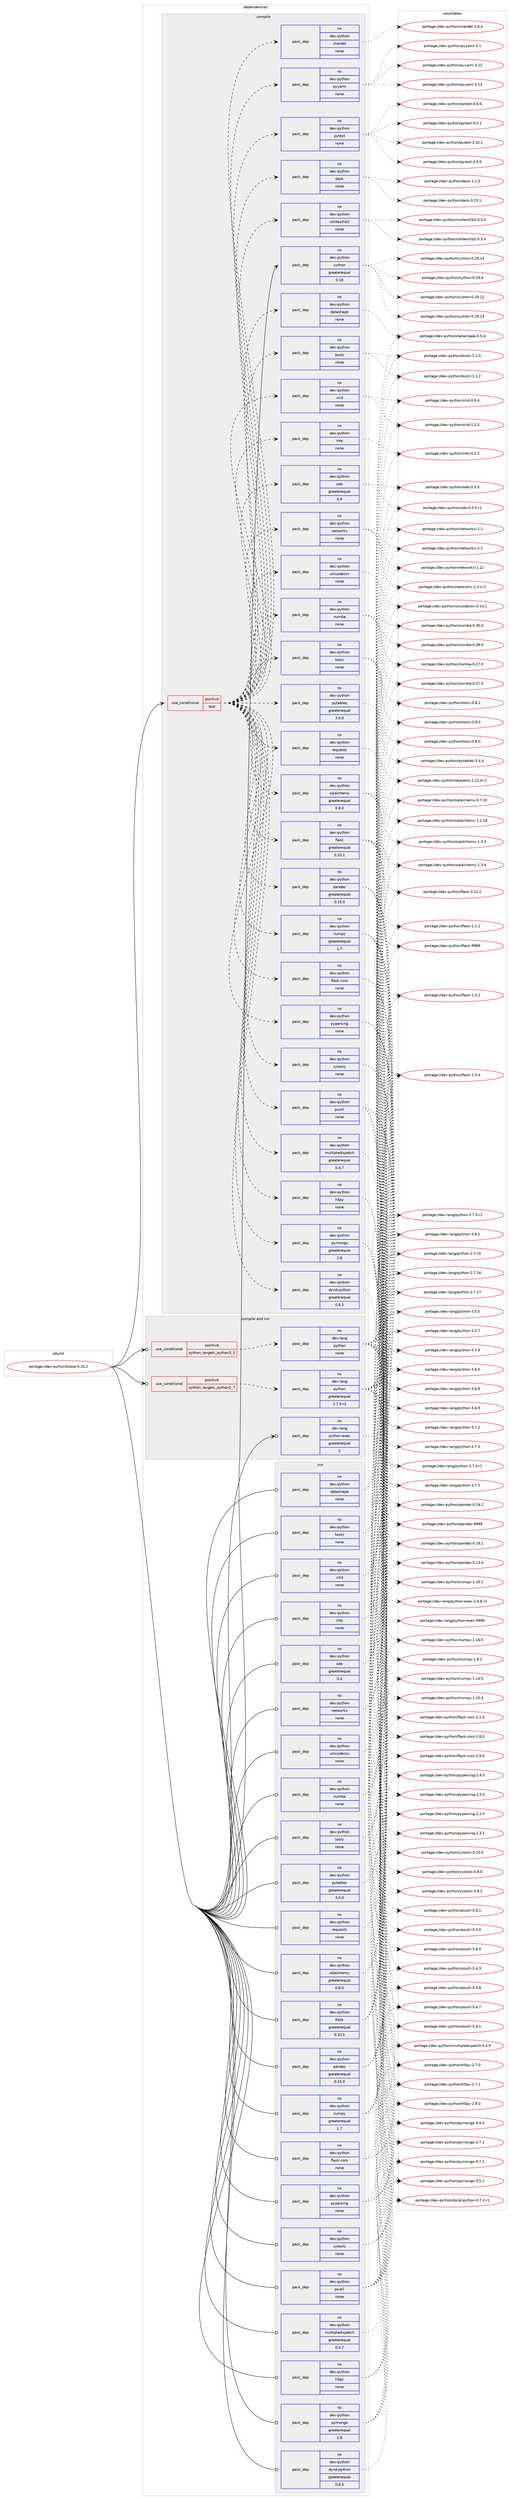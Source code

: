 digraph prolog {

# *************
# Graph options
# *************

newrank=true;
concentrate=true;
compound=true;
graph [rankdir=LR,fontname=Helvetica,fontsize=10,ranksep=1.5];#, ranksep=2.5, nodesep=0.2];
edge  [arrowhead=vee];
node  [fontname=Helvetica,fontsize=10];

# **********
# The ebuild
# **********

subgraph cluster_leftcol {
color=gray;
rank=same;
label=<<i>ebuild</i>>;
id [label="portage://dev-python/blaze-0.10.2", color=red, width=4, href="../dev-python/blaze-0.10.2.svg"];
}

# ****************
# The dependencies
# ****************

subgraph cluster_midcol {
color=gray;
label=<<i>dependencies</i>>;
subgraph cluster_compile {
fillcolor="#eeeeee";
style=filled;
label=<<i>compile</i>>;
subgraph cond26238 {
dependency131863 [label=<<TABLE BORDER="0" CELLBORDER="1" CELLSPACING="0" CELLPADDING="4"><TR><TD ROWSPAN="3" CELLPADDING="10">use_conditional</TD></TR><TR><TD>positive</TD></TR><TR><TD>test</TD></TR></TABLE>>, shape=none, color=red];
subgraph pack102317 {
dependency131864 [label=<<TABLE BORDER="0" CELLBORDER="1" CELLSPACING="0" CELLPADDING="4" WIDTH="220"><TR><TD ROWSPAN="6" CELLPADDING="30">pack_dep</TD></TR><TR><TD WIDTH="110">no</TD></TR><TR><TD>dev-python</TD></TR><TR><TD>datashape</TD></TR><TR><TD>none</TD></TR><TR><TD></TD></TR></TABLE>>, shape=none, color=blue];
}
dependency131863:e -> dependency131864:w [weight=20,style="dashed",arrowhead="vee"];
subgraph pack102318 {
dependency131865 [label=<<TABLE BORDER="0" CELLBORDER="1" CELLSPACING="0" CELLPADDING="4" WIDTH="220"><TR><TD ROWSPAN="6" CELLPADDING="30">pack_dep</TD></TR><TR><TD WIDTH="110">no</TD></TR><TR><TD>dev-python</TD></TR><TR><TD>dynd-python</TD></TR><TR><TD>greaterequal</TD></TR><TR><TD>0.6.5</TD></TR></TABLE>>, shape=none, color=blue];
}
dependency131863:e -> dependency131865:w [weight=20,style="dashed",arrowhead="vee"];
subgraph pack102319 {
dependency131866 [label=<<TABLE BORDER="0" CELLBORDER="1" CELLSPACING="0" CELLPADDING="4" WIDTH="220"><TR><TD ROWSPAN="6" CELLPADDING="30">pack_dep</TD></TR><TR><TD WIDTH="110">no</TD></TR><TR><TD>dev-python</TD></TR><TR><TD>numpy</TD></TR><TR><TD>greaterequal</TD></TR><TR><TD>1.7</TD></TR></TABLE>>, shape=none, color=blue];
}
dependency131863:e -> dependency131866:w [weight=20,style="dashed",arrowhead="vee"];
subgraph pack102320 {
dependency131867 [label=<<TABLE BORDER="0" CELLBORDER="1" CELLSPACING="0" CELLPADDING="4" WIDTH="220"><TR><TD ROWSPAN="6" CELLPADDING="30">pack_dep</TD></TR><TR><TD WIDTH="110">no</TD></TR><TR><TD>dev-python</TD></TR><TR><TD>pyparsing</TD></TR><TR><TD>none</TD></TR><TR><TD></TD></TR></TABLE>>, shape=none, color=blue];
}
dependency131863:e -> dependency131867:w [weight=20,style="dashed",arrowhead="vee"];
subgraph pack102321 {
dependency131868 [label=<<TABLE BORDER="0" CELLBORDER="1" CELLSPACING="0" CELLPADDING="4" WIDTH="220"><TR><TD ROWSPAN="6" CELLPADDING="30">pack_dep</TD></TR><TR><TD WIDTH="110">no</TD></TR><TR><TD>dev-python</TD></TR><TR><TD>toolz</TD></TR><TR><TD>none</TD></TR><TR><TD></TD></TR></TABLE>>, shape=none, color=blue];
}
dependency131863:e -> dependency131868:w [weight=20,style="dashed",arrowhead="vee"];
subgraph pack102322 {
dependency131869 [label=<<TABLE BORDER="0" CELLBORDER="1" CELLSPACING="0" CELLPADDING="4" WIDTH="220"><TR><TD ROWSPAN="6" CELLPADDING="30">pack_dep</TD></TR><TR><TD WIDTH="110">no</TD></TR><TR><TD>dev-python</TD></TR><TR><TD>cytoolz</TD></TR><TR><TD>none</TD></TR><TR><TD></TD></TR></TABLE>>, shape=none, color=blue];
}
dependency131863:e -> dependency131869:w [weight=20,style="dashed",arrowhead="vee"];
subgraph pack102323 {
dependency131870 [label=<<TABLE BORDER="0" CELLBORDER="1" CELLSPACING="0" CELLPADDING="4" WIDTH="220"><TR><TD ROWSPAN="6" CELLPADDING="30">pack_dep</TD></TR><TR><TD WIDTH="110">no</TD></TR><TR><TD>dev-python</TD></TR><TR><TD>pandas</TD></TR><TR><TD>greaterequal</TD></TR><TR><TD>0.15.0</TD></TR></TABLE>>, shape=none, color=blue];
}
dependency131863:e -> dependency131870:w [weight=20,style="dashed",arrowhead="vee"];
subgraph pack102324 {
dependency131871 [label=<<TABLE BORDER="0" CELLBORDER="1" CELLSPACING="0" CELLPADDING="4" WIDTH="220"><TR><TD ROWSPAN="6" CELLPADDING="30">pack_dep</TD></TR><TR><TD WIDTH="110">no</TD></TR><TR><TD>dev-python</TD></TR><TR><TD>h5py</TD></TR><TR><TD>none</TD></TR><TR><TD></TD></TR></TABLE>>, shape=none, color=blue];
}
dependency131863:e -> dependency131871:w [weight=20,style="dashed",arrowhead="vee"];
subgraph pack102325 {
dependency131872 [label=<<TABLE BORDER="0" CELLBORDER="1" CELLSPACING="0" CELLPADDING="4" WIDTH="220"><TR><TD ROWSPAN="6" CELLPADDING="30">pack_dep</TD></TR><TR><TD WIDTH="110">no</TD></TR><TR><TD>dev-python</TD></TR><TR><TD>unicodecsv</TD></TR><TR><TD>none</TD></TR><TR><TD></TD></TR></TABLE>>, shape=none, color=blue];
}
dependency131863:e -> dependency131872:w [weight=20,style="dashed",arrowhead="vee"];
subgraph pack102326 {
dependency131873 [label=<<TABLE BORDER="0" CELLBORDER="1" CELLSPACING="0" CELLPADDING="4" WIDTH="220"><TR><TD ROWSPAN="6" CELLPADDING="30">pack_dep</TD></TR><TR><TD WIDTH="110">no</TD></TR><TR><TD>dev-python</TD></TR><TR><TD>multipledispatch</TD></TR><TR><TD>greaterequal</TD></TR><TR><TD>0.4.7</TD></TR></TABLE>>, shape=none, color=blue];
}
dependency131863:e -> dependency131873:w [weight=20,style="dashed",arrowhead="vee"];
subgraph pack102327 {
dependency131874 [label=<<TABLE BORDER="0" CELLBORDER="1" CELLSPACING="0" CELLPADDING="4" WIDTH="220"><TR><TD ROWSPAN="6" CELLPADDING="30">pack_dep</TD></TR><TR><TD WIDTH="110">no</TD></TR><TR><TD>dev-python</TD></TR><TR><TD>requests</TD></TR><TR><TD>none</TD></TR><TR><TD></TD></TR></TABLE>>, shape=none, color=blue];
}
dependency131863:e -> dependency131874:w [weight=20,style="dashed",arrowhead="vee"];
subgraph pack102328 {
dependency131875 [label=<<TABLE BORDER="0" CELLBORDER="1" CELLSPACING="0" CELLPADDING="4" WIDTH="220"><TR><TD ROWSPAN="6" CELLPADDING="30">pack_dep</TD></TR><TR><TD WIDTH="110">no</TD></TR><TR><TD>dev-python</TD></TR><TR><TD>flask</TD></TR><TR><TD>greaterequal</TD></TR><TR><TD>0.10.1</TD></TR></TABLE>>, shape=none, color=blue];
}
dependency131863:e -> dependency131875:w [weight=20,style="dashed",arrowhead="vee"];
subgraph pack102329 {
dependency131876 [label=<<TABLE BORDER="0" CELLBORDER="1" CELLSPACING="0" CELLPADDING="4" WIDTH="220"><TR><TD ROWSPAN="6" CELLPADDING="30">pack_dep</TD></TR><TR><TD WIDTH="110">no</TD></TR><TR><TD>dev-python</TD></TR><TR><TD>flask-cors</TD></TR><TR><TD>none</TD></TR><TR><TD></TD></TR></TABLE>>, shape=none, color=blue];
}
dependency131863:e -> dependency131876:w [weight=20,style="dashed",arrowhead="vee"];
subgraph pack102330 {
dependency131877 [label=<<TABLE BORDER="0" CELLBORDER="1" CELLSPACING="0" CELLPADDING="4" WIDTH="220"><TR><TD ROWSPAN="6" CELLPADDING="30">pack_dep</TD></TR><TR><TD WIDTH="110">no</TD></TR><TR><TD>dev-python</TD></TR><TR><TD>sqlalchemy</TD></TR><TR><TD>greaterequal</TD></TR><TR><TD>0.8.0</TD></TR></TABLE>>, shape=none, color=blue];
}
dependency131863:e -> dependency131877:w [weight=20,style="dashed",arrowhead="vee"];
subgraph pack102331 {
dependency131878 [label=<<TABLE BORDER="0" CELLBORDER="1" CELLSPACING="0" CELLPADDING="4" WIDTH="220"><TR><TD ROWSPAN="6" CELLPADDING="30">pack_dep</TD></TR><TR><TD WIDTH="110">no</TD></TR><TR><TD>dev-python</TD></TR><TR><TD>pytables</TD></TR><TR><TD>greaterequal</TD></TR><TR><TD>3.0.0</TD></TR></TABLE>>, shape=none, color=blue];
}
dependency131863:e -> dependency131878:w [weight=20,style="dashed",arrowhead="vee"];
subgraph pack102332 {
dependency131879 [label=<<TABLE BORDER="0" CELLBORDER="1" CELLSPACING="0" CELLPADDING="4" WIDTH="220"><TR><TD ROWSPAN="6" CELLPADDING="30">pack_dep</TD></TR><TR><TD WIDTH="110">no</TD></TR><TR><TD>dev-python</TD></TR><TR><TD>pymongo</TD></TR><TR><TD>greaterequal</TD></TR><TR><TD>2.8</TD></TR></TABLE>>, shape=none, color=blue];
}
dependency131863:e -> dependency131879:w [weight=20,style="dashed",arrowhead="vee"];
subgraph pack102333 {
dependency131880 [label=<<TABLE BORDER="0" CELLBORDER="1" CELLSPACING="0" CELLPADDING="4" WIDTH="220"><TR><TD ROWSPAN="6" CELLPADDING="30">pack_dep</TD></TR><TR><TD WIDTH="110">no</TD></TR><TR><TD>dev-python</TD></TR><TR><TD>xlrd</TD></TR><TR><TD>none</TD></TR><TR><TD></TD></TR></TABLE>>, shape=none, color=blue];
}
dependency131863:e -> dependency131880:w [weight=20,style="dashed",arrowhead="vee"];
subgraph pack102334 {
dependency131881 [label=<<TABLE BORDER="0" CELLBORDER="1" CELLSPACING="0" CELLPADDING="4" WIDTH="220"><TR><TD ROWSPAN="6" CELLPADDING="30">pack_dep</TD></TR><TR><TD WIDTH="110">no</TD></TR><TR><TD>dev-python</TD></TR><TR><TD>psutil</TD></TR><TR><TD>none</TD></TR><TR><TD></TD></TR></TABLE>>, shape=none, color=blue];
}
dependency131863:e -> dependency131881:w [weight=20,style="dashed",arrowhead="vee"];
subgraph pack102335 {
dependency131882 [label=<<TABLE BORDER="0" CELLBORDER="1" CELLSPACING="0" CELLPADDING="4" WIDTH="220"><TR><TD ROWSPAN="6" CELLPADDING="30">pack_dep</TD></TR><TR><TD WIDTH="110">no</TD></TR><TR><TD>dev-python</TD></TR><TR><TD>into</TD></TR><TR><TD>none</TD></TR><TR><TD></TD></TR></TABLE>>, shape=none, color=blue];
}
dependency131863:e -> dependency131882:w [weight=20,style="dashed",arrowhead="vee"];
subgraph pack102336 {
dependency131883 [label=<<TABLE BORDER="0" CELLBORDER="1" CELLSPACING="0" CELLPADDING="4" WIDTH="220"><TR><TD ROWSPAN="6" CELLPADDING="30">pack_dep</TD></TR><TR><TD WIDTH="110">no</TD></TR><TR><TD>dev-python</TD></TR><TR><TD>networkx</TD></TR><TR><TD>none</TD></TR><TR><TD></TD></TR></TABLE>>, shape=none, color=blue];
}
dependency131863:e -> dependency131883:w [weight=20,style="dashed",arrowhead="vee"];
subgraph pack102337 {
dependency131884 [label=<<TABLE BORDER="0" CELLBORDER="1" CELLSPACING="0" CELLPADDING="4" WIDTH="220"><TR><TD ROWSPAN="6" CELLPADDING="30">pack_dep</TD></TR><TR><TD WIDTH="110">no</TD></TR><TR><TD>dev-python</TD></TR><TR><TD>numba</TD></TR><TR><TD>none</TD></TR><TR><TD></TD></TR></TABLE>>, shape=none, color=blue];
}
dependency131863:e -> dependency131884:w [weight=20,style="dashed",arrowhead="vee"];
subgraph pack102338 {
dependency131885 [label=<<TABLE BORDER="0" CELLBORDER="1" CELLSPACING="0" CELLPADDING="4" WIDTH="220"><TR><TD ROWSPAN="6" CELLPADDING="30">pack_dep</TD></TR><TR><TD WIDTH="110">no</TD></TR><TR><TD>dev-python</TD></TR><TR><TD>bcolz</TD></TR><TR><TD>none</TD></TR><TR><TD></TD></TR></TABLE>>, shape=none, color=blue];
}
dependency131863:e -> dependency131885:w [weight=20,style="dashed",arrowhead="vee"];
subgraph pack102339 {
dependency131886 [label=<<TABLE BORDER="0" CELLBORDER="1" CELLSPACING="0" CELLPADDING="4" WIDTH="220"><TR><TD ROWSPAN="6" CELLPADDING="30">pack_dep</TD></TR><TR><TD WIDTH="110">no</TD></TR><TR><TD>dev-python</TD></TR><TR><TD>odo</TD></TR><TR><TD>greaterequal</TD></TR><TR><TD>0.4</TD></TR></TABLE>>, shape=none, color=blue];
}
dependency131863:e -> dependency131886:w [weight=20,style="dashed",arrowhead="vee"];
subgraph pack102340 {
dependency131887 [label=<<TABLE BORDER="0" CELLBORDER="1" CELLSPACING="0" CELLPADDING="4" WIDTH="220"><TR><TD ROWSPAN="6" CELLPADDING="30">pack_dep</TD></TR><TR><TD WIDTH="110">no</TD></TR><TR><TD>dev-python</TD></TR><TR><TD>pytest</TD></TR><TR><TD>none</TD></TR><TR><TD></TD></TR></TABLE>>, shape=none, color=blue];
}
dependency131863:e -> dependency131887:w [weight=20,style="dashed",arrowhead="vee"];
subgraph pack102341 {
dependency131888 [label=<<TABLE BORDER="0" CELLBORDER="1" CELLSPACING="0" CELLPADDING="4" WIDTH="220"><TR><TD ROWSPAN="6" CELLPADDING="30">pack_dep</TD></TR><TR><TD WIDTH="110">no</TD></TR><TR><TD>dev-python</TD></TR><TR><TD>pyyaml</TD></TR><TR><TD>none</TD></TR><TR><TD></TD></TR></TABLE>>, shape=none, color=blue];
}
dependency131863:e -> dependency131888:w [weight=20,style="dashed",arrowhead="vee"];
subgraph pack102342 {
dependency131889 [label=<<TABLE BORDER="0" CELLBORDER="1" CELLSPACING="0" CELLPADDING="4" WIDTH="220"><TR><TD ROWSPAN="6" CELLPADDING="30">pack_dep</TD></TR><TR><TD WIDTH="110">no</TD></TR><TR><TD>dev-python</TD></TR><TR><TD>chardet</TD></TR><TR><TD>none</TD></TR><TR><TD></TD></TR></TABLE>>, shape=none, color=blue];
}
dependency131863:e -> dependency131889:w [weight=20,style="dashed",arrowhead="vee"];
subgraph pack102343 {
dependency131890 [label=<<TABLE BORDER="0" CELLBORDER="1" CELLSPACING="0" CELLPADDING="4" WIDTH="220"><TR><TD ROWSPAN="6" CELLPADDING="30">pack_dep</TD></TR><TR><TD WIDTH="110">no</TD></TR><TR><TD>dev-python</TD></TR><TR><TD>contextlib2</TD></TR><TR><TD>none</TD></TR><TR><TD></TD></TR></TABLE>>, shape=none, color=blue];
}
dependency131863:e -> dependency131890:w [weight=20,style="dashed",arrowhead="vee"];
subgraph pack102344 {
dependency131891 [label=<<TABLE BORDER="0" CELLBORDER="1" CELLSPACING="0" CELLPADDING="4" WIDTH="220"><TR><TD ROWSPAN="6" CELLPADDING="30">pack_dep</TD></TR><TR><TD WIDTH="110">no</TD></TR><TR><TD>dev-python</TD></TR><TR><TD>dask</TD></TR><TR><TD>none</TD></TR><TR><TD></TD></TR></TABLE>>, shape=none, color=blue];
}
dependency131863:e -> dependency131891:w [weight=20,style="dashed",arrowhead="vee"];
}
id:e -> dependency131863:w [weight=20,style="solid",arrowhead="vee"];
subgraph pack102345 {
dependency131892 [label=<<TABLE BORDER="0" CELLBORDER="1" CELLSPACING="0" CELLPADDING="4" WIDTH="220"><TR><TD ROWSPAN="6" CELLPADDING="30">pack_dep</TD></TR><TR><TD WIDTH="110">no</TD></TR><TR><TD>dev-python</TD></TR><TR><TD>cython</TD></TR><TR><TD>greaterequal</TD></TR><TR><TD>0.18</TD></TR></TABLE>>, shape=none, color=blue];
}
id:e -> dependency131892:w [weight=20,style="solid",arrowhead="vee"];
}
subgraph cluster_compileandrun {
fillcolor="#eeeeee";
style=filled;
label=<<i>compile and run</i>>;
subgraph cond26239 {
dependency131893 [label=<<TABLE BORDER="0" CELLBORDER="1" CELLSPACING="0" CELLPADDING="4"><TR><TD ROWSPAN="3" CELLPADDING="10">use_conditional</TD></TR><TR><TD>positive</TD></TR><TR><TD>python_targets_python2_7</TD></TR></TABLE>>, shape=none, color=red];
subgraph pack102346 {
dependency131894 [label=<<TABLE BORDER="0" CELLBORDER="1" CELLSPACING="0" CELLPADDING="4" WIDTH="220"><TR><TD ROWSPAN="6" CELLPADDING="30">pack_dep</TD></TR><TR><TD WIDTH="110">no</TD></TR><TR><TD>dev-lang</TD></TR><TR><TD>python</TD></TR><TR><TD>greaterequal</TD></TR><TR><TD>2.7.5-r2</TD></TR></TABLE>>, shape=none, color=blue];
}
dependency131893:e -> dependency131894:w [weight=20,style="dashed",arrowhead="vee"];
}
id:e -> dependency131893:w [weight=20,style="solid",arrowhead="odotvee"];
subgraph cond26240 {
dependency131895 [label=<<TABLE BORDER="0" CELLBORDER="1" CELLSPACING="0" CELLPADDING="4"><TR><TD ROWSPAN="3" CELLPADDING="10">use_conditional</TD></TR><TR><TD>positive</TD></TR><TR><TD>python_targets_python3_5</TD></TR></TABLE>>, shape=none, color=red];
subgraph pack102347 {
dependency131896 [label=<<TABLE BORDER="0" CELLBORDER="1" CELLSPACING="0" CELLPADDING="4" WIDTH="220"><TR><TD ROWSPAN="6" CELLPADDING="30">pack_dep</TD></TR><TR><TD WIDTH="110">no</TD></TR><TR><TD>dev-lang</TD></TR><TR><TD>python</TD></TR><TR><TD>none</TD></TR><TR><TD></TD></TR></TABLE>>, shape=none, color=blue];
}
dependency131895:e -> dependency131896:w [weight=20,style="dashed",arrowhead="vee"];
}
id:e -> dependency131895:w [weight=20,style="solid",arrowhead="odotvee"];
subgraph pack102348 {
dependency131897 [label=<<TABLE BORDER="0" CELLBORDER="1" CELLSPACING="0" CELLPADDING="4" WIDTH="220"><TR><TD ROWSPAN="6" CELLPADDING="30">pack_dep</TD></TR><TR><TD WIDTH="110">no</TD></TR><TR><TD>dev-lang</TD></TR><TR><TD>python-exec</TD></TR><TR><TD>greaterequal</TD></TR><TR><TD>2</TD></TR></TABLE>>, shape=none, color=blue];
}
id:e -> dependency131897:w [weight=20,style="solid",arrowhead="odotvee"];
}
subgraph cluster_run {
fillcolor="#eeeeee";
style=filled;
label=<<i>run</i>>;
subgraph pack102349 {
dependency131898 [label=<<TABLE BORDER="0" CELLBORDER="1" CELLSPACING="0" CELLPADDING="4" WIDTH="220"><TR><TD ROWSPAN="6" CELLPADDING="30">pack_dep</TD></TR><TR><TD WIDTH="110">no</TD></TR><TR><TD>dev-python</TD></TR><TR><TD>bcolz</TD></TR><TR><TD>none</TD></TR><TR><TD></TD></TR></TABLE>>, shape=none, color=blue];
}
id:e -> dependency131898:w [weight=20,style="solid",arrowhead="odot"];
subgraph pack102350 {
dependency131899 [label=<<TABLE BORDER="0" CELLBORDER="1" CELLSPACING="0" CELLPADDING="4" WIDTH="220"><TR><TD ROWSPAN="6" CELLPADDING="30">pack_dep</TD></TR><TR><TD WIDTH="110">no</TD></TR><TR><TD>dev-python</TD></TR><TR><TD>cytoolz</TD></TR><TR><TD>none</TD></TR><TR><TD></TD></TR></TABLE>>, shape=none, color=blue];
}
id:e -> dependency131899:w [weight=20,style="solid",arrowhead="odot"];
subgraph pack102351 {
dependency131900 [label=<<TABLE BORDER="0" CELLBORDER="1" CELLSPACING="0" CELLPADDING="4" WIDTH="220"><TR><TD ROWSPAN="6" CELLPADDING="30">pack_dep</TD></TR><TR><TD WIDTH="110">no</TD></TR><TR><TD>dev-python</TD></TR><TR><TD>datashape</TD></TR><TR><TD>none</TD></TR><TR><TD></TD></TR></TABLE>>, shape=none, color=blue];
}
id:e -> dependency131900:w [weight=20,style="solid",arrowhead="odot"];
subgraph pack102352 {
dependency131901 [label=<<TABLE BORDER="0" CELLBORDER="1" CELLSPACING="0" CELLPADDING="4" WIDTH="220"><TR><TD ROWSPAN="6" CELLPADDING="30">pack_dep</TD></TR><TR><TD WIDTH="110">no</TD></TR><TR><TD>dev-python</TD></TR><TR><TD>dynd-python</TD></TR><TR><TD>greaterequal</TD></TR><TR><TD>0.6.5</TD></TR></TABLE>>, shape=none, color=blue];
}
id:e -> dependency131901:w [weight=20,style="solid",arrowhead="odot"];
subgraph pack102353 {
dependency131902 [label=<<TABLE BORDER="0" CELLBORDER="1" CELLSPACING="0" CELLPADDING="4" WIDTH="220"><TR><TD ROWSPAN="6" CELLPADDING="30">pack_dep</TD></TR><TR><TD WIDTH="110">no</TD></TR><TR><TD>dev-python</TD></TR><TR><TD>flask</TD></TR><TR><TD>greaterequal</TD></TR><TR><TD>0.10.1</TD></TR></TABLE>>, shape=none, color=blue];
}
id:e -> dependency131902:w [weight=20,style="solid",arrowhead="odot"];
subgraph pack102354 {
dependency131903 [label=<<TABLE BORDER="0" CELLBORDER="1" CELLSPACING="0" CELLPADDING="4" WIDTH="220"><TR><TD ROWSPAN="6" CELLPADDING="30">pack_dep</TD></TR><TR><TD WIDTH="110">no</TD></TR><TR><TD>dev-python</TD></TR><TR><TD>flask-cors</TD></TR><TR><TD>none</TD></TR><TR><TD></TD></TR></TABLE>>, shape=none, color=blue];
}
id:e -> dependency131903:w [weight=20,style="solid",arrowhead="odot"];
subgraph pack102355 {
dependency131904 [label=<<TABLE BORDER="0" CELLBORDER="1" CELLSPACING="0" CELLPADDING="4" WIDTH="220"><TR><TD ROWSPAN="6" CELLPADDING="30">pack_dep</TD></TR><TR><TD WIDTH="110">no</TD></TR><TR><TD>dev-python</TD></TR><TR><TD>h5py</TD></TR><TR><TD>none</TD></TR><TR><TD></TD></TR></TABLE>>, shape=none, color=blue];
}
id:e -> dependency131904:w [weight=20,style="solid",arrowhead="odot"];
subgraph pack102356 {
dependency131905 [label=<<TABLE BORDER="0" CELLBORDER="1" CELLSPACING="0" CELLPADDING="4" WIDTH="220"><TR><TD ROWSPAN="6" CELLPADDING="30">pack_dep</TD></TR><TR><TD WIDTH="110">no</TD></TR><TR><TD>dev-python</TD></TR><TR><TD>into</TD></TR><TR><TD>none</TD></TR><TR><TD></TD></TR></TABLE>>, shape=none, color=blue];
}
id:e -> dependency131905:w [weight=20,style="solid",arrowhead="odot"];
subgraph pack102357 {
dependency131906 [label=<<TABLE BORDER="0" CELLBORDER="1" CELLSPACING="0" CELLPADDING="4" WIDTH="220"><TR><TD ROWSPAN="6" CELLPADDING="30">pack_dep</TD></TR><TR><TD WIDTH="110">no</TD></TR><TR><TD>dev-python</TD></TR><TR><TD>multipledispatch</TD></TR><TR><TD>greaterequal</TD></TR><TR><TD>0.4.7</TD></TR></TABLE>>, shape=none, color=blue];
}
id:e -> dependency131906:w [weight=20,style="solid",arrowhead="odot"];
subgraph pack102358 {
dependency131907 [label=<<TABLE BORDER="0" CELLBORDER="1" CELLSPACING="0" CELLPADDING="4" WIDTH="220"><TR><TD ROWSPAN="6" CELLPADDING="30">pack_dep</TD></TR><TR><TD WIDTH="110">no</TD></TR><TR><TD>dev-python</TD></TR><TR><TD>networkx</TD></TR><TR><TD>none</TD></TR><TR><TD></TD></TR></TABLE>>, shape=none, color=blue];
}
id:e -> dependency131907:w [weight=20,style="solid",arrowhead="odot"];
subgraph pack102359 {
dependency131908 [label=<<TABLE BORDER="0" CELLBORDER="1" CELLSPACING="0" CELLPADDING="4" WIDTH="220"><TR><TD ROWSPAN="6" CELLPADDING="30">pack_dep</TD></TR><TR><TD WIDTH="110">no</TD></TR><TR><TD>dev-python</TD></TR><TR><TD>numba</TD></TR><TR><TD>none</TD></TR><TR><TD></TD></TR></TABLE>>, shape=none, color=blue];
}
id:e -> dependency131908:w [weight=20,style="solid",arrowhead="odot"];
subgraph pack102360 {
dependency131909 [label=<<TABLE BORDER="0" CELLBORDER="1" CELLSPACING="0" CELLPADDING="4" WIDTH="220"><TR><TD ROWSPAN="6" CELLPADDING="30">pack_dep</TD></TR><TR><TD WIDTH="110">no</TD></TR><TR><TD>dev-python</TD></TR><TR><TD>numpy</TD></TR><TR><TD>greaterequal</TD></TR><TR><TD>1.7</TD></TR></TABLE>>, shape=none, color=blue];
}
id:e -> dependency131909:w [weight=20,style="solid",arrowhead="odot"];
subgraph pack102361 {
dependency131910 [label=<<TABLE BORDER="0" CELLBORDER="1" CELLSPACING="0" CELLPADDING="4" WIDTH="220"><TR><TD ROWSPAN="6" CELLPADDING="30">pack_dep</TD></TR><TR><TD WIDTH="110">no</TD></TR><TR><TD>dev-python</TD></TR><TR><TD>odo</TD></TR><TR><TD>greaterequal</TD></TR><TR><TD>0.4</TD></TR></TABLE>>, shape=none, color=blue];
}
id:e -> dependency131910:w [weight=20,style="solid",arrowhead="odot"];
subgraph pack102362 {
dependency131911 [label=<<TABLE BORDER="0" CELLBORDER="1" CELLSPACING="0" CELLPADDING="4" WIDTH="220"><TR><TD ROWSPAN="6" CELLPADDING="30">pack_dep</TD></TR><TR><TD WIDTH="110">no</TD></TR><TR><TD>dev-python</TD></TR><TR><TD>pandas</TD></TR><TR><TD>greaterequal</TD></TR><TR><TD>0.15.0</TD></TR></TABLE>>, shape=none, color=blue];
}
id:e -> dependency131911:w [weight=20,style="solid",arrowhead="odot"];
subgraph pack102363 {
dependency131912 [label=<<TABLE BORDER="0" CELLBORDER="1" CELLSPACING="0" CELLPADDING="4" WIDTH="220"><TR><TD ROWSPAN="6" CELLPADDING="30">pack_dep</TD></TR><TR><TD WIDTH="110">no</TD></TR><TR><TD>dev-python</TD></TR><TR><TD>psutil</TD></TR><TR><TD>none</TD></TR><TR><TD></TD></TR></TABLE>>, shape=none, color=blue];
}
id:e -> dependency131912:w [weight=20,style="solid",arrowhead="odot"];
subgraph pack102364 {
dependency131913 [label=<<TABLE BORDER="0" CELLBORDER="1" CELLSPACING="0" CELLPADDING="4" WIDTH="220"><TR><TD ROWSPAN="6" CELLPADDING="30">pack_dep</TD></TR><TR><TD WIDTH="110">no</TD></TR><TR><TD>dev-python</TD></TR><TR><TD>pymongo</TD></TR><TR><TD>greaterequal</TD></TR><TR><TD>2.8</TD></TR></TABLE>>, shape=none, color=blue];
}
id:e -> dependency131913:w [weight=20,style="solid",arrowhead="odot"];
subgraph pack102365 {
dependency131914 [label=<<TABLE BORDER="0" CELLBORDER="1" CELLSPACING="0" CELLPADDING="4" WIDTH="220"><TR><TD ROWSPAN="6" CELLPADDING="30">pack_dep</TD></TR><TR><TD WIDTH="110">no</TD></TR><TR><TD>dev-python</TD></TR><TR><TD>pyparsing</TD></TR><TR><TD>none</TD></TR><TR><TD></TD></TR></TABLE>>, shape=none, color=blue];
}
id:e -> dependency131914:w [weight=20,style="solid",arrowhead="odot"];
subgraph pack102366 {
dependency131915 [label=<<TABLE BORDER="0" CELLBORDER="1" CELLSPACING="0" CELLPADDING="4" WIDTH="220"><TR><TD ROWSPAN="6" CELLPADDING="30">pack_dep</TD></TR><TR><TD WIDTH="110">no</TD></TR><TR><TD>dev-python</TD></TR><TR><TD>pytables</TD></TR><TR><TD>greaterequal</TD></TR><TR><TD>3.0.0</TD></TR></TABLE>>, shape=none, color=blue];
}
id:e -> dependency131915:w [weight=20,style="solid",arrowhead="odot"];
subgraph pack102367 {
dependency131916 [label=<<TABLE BORDER="0" CELLBORDER="1" CELLSPACING="0" CELLPADDING="4" WIDTH="220"><TR><TD ROWSPAN="6" CELLPADDING="30">pack_dep</TD></TR><TR><TD WIDTH="110">no</TD></TR><TR><TD>dev-python</TD></TR><TR><TD>requests</TD></TR><TR><TD>none</TD></TR><TR><TD></TD></TR></TABLE>>, shape=none, color=blue];
}
id:e -> dependency131916:w [weight=20,style="solid",arrowhead="odot"];
subgraph pack102368 {
dependency131917 [label=<<TABLE BORDER="0" CELLBORDER="1" CELLSPACING="0" CELLPADDING="4" WIDTH="220"><TR><TD ROWSPAN="6" CELLPADDING="30">pack_dep</TD></TR><TR><TD WIDTH="110">no</TD></TR><TR><TD>dev-python</TD></TR><TR><TD>sqlalchemy</TD></TR><TR><TD>greaterequal</TD></TR><TR><TD>0.8.0</TD></TR></TABLE>>, shape=none, color=blue];
}
id:e -> dependency131917:w [weight=20,style="solid",arrowhead="odot"];
subgraph pack102369 {
dependency131918 [label=<<TABLE BORDER="0" CELLBORDER="1" CELLSPACING="0" CELLPADDING="4" WIDTH="220"><TR><TD ROWSPAN="6" CELLPADDING="30">pack_dep</TD></TR><TR><TD WIDTH="110">no</TD></TR><TR><TD>dev-python</TD></TR><TR><TD>toolz</TD></TR><TR><TD>none</TD></TR><TR><TD></TD></TR></TABLE>>, shape=none, color=blue];
}
id:e -> dependency131918:w [weight=20,style="solid",arrowhead="odot"];
subgraph pack102370 {
dependency131919 [label=<<TABLE BORDER="0" CELLBORDER="1" CELLSPACING="0" CELLPADDING="4" WIDTH="220"><TR><TD ROWSPAN="6" CELLPADDING="30">pack_dep</TD></TR><TR><TD WIDTH="110">no</TD></TR><TR><TD>dev-python</TD></TR><TR><TD>unicodecsv</TD></TR><TR><TD>none</TD></TR><TR><TD></TD></TR></TABLE>>, shape=none, color=blue];
}
id:e -> dependency131919:w [weight=20,style="solid",arrowhead="odot"];
subgraph pack102371 {
dependency131920 [label=<<TABLE BORDER="0" CELLBORDER="1" CELLSPACING="0" CELLPADDING="4" WIDTH="220"><TR><TD ROWSPAN="6" CELLPADDING="30">pack_dep</TD></TR><TR><TD WIDTH="110">no</TD></TR><TR><TD>dev-python</TD></TR><TR><TD>xlrd</TD></TR><TR><TD>none</TD></TR><TR><TD></TD></TR></TABLE>>, shape=none, color=blue];
}
id:e -> dependency131920:w [weight=20,style="solid",arrowhead="odot"];
}
}

# **************
# The candidates
# **************

subgraph cluster_choices {
rank=same;
color=gray;
label=<<i>candidates</i>>;

subgraph choice102317 {
color=black;
nodesep=1;
choiceportage1001011184511212111610411111047100971169711510497112101454846534652 [label="portage://dev-python/datashape-0.5.4", color=red, width=4,href="../dev-python/datashape-0.5.4.svg"];
dependency131864:e -> choiceportage1001011184511212111610411111047100971169711510497112101454846534652:w [style=dotted,weight="100"];
}
subgraph choice102318 {
color=black;
nodesep=1;
choiceportage1001011184511212111610411111047100121110100451121211161041111104548465546504511449 [label="portage://dev-python/dynd-python-0.7.2-r1", color=red, width=4,href="../dev-python/dynd-python-0.7.2-r1.svg"];
dependency131865:e -> choiceportage1001011184511212111610411111047100121110100451121211161041111104548465546504511449:w [style=dotted,weight="100"];
}
subgraph choice102319 {
color=black;
nodesep=1;
choiceportage100101118451121211161041111104711011710911212145494649524653 [label="portage://dev-python/numpy-1.14.5", color=red, width=4,href="../dev-python/numpy-1.14.5.svg"];
choiceportage100101118451121211161041111104711011710911212145494649534652 [label="portage://dev-python/numpy-1.15.4", color=red, width=4,href="../dev-python/numpy-1.15.4.svg"];
choiceportage100101118451121211161041111104711011710911212145494649544649 [label="portage://dev-python/numpy-1.16.1", color=red, width=4,href="../dev-python/numpy-1.16.1.svg"];
choiceportage100101118451121211161041111104711011710911212145494649544653 [label="portage://dev-python/numpy-1.16.5", color=red, width=4,href="../dev-python/numpy-1.16.5.svg"];
choiceportage1001011184511212111610411111047110117109112121454946564650 [label="portage://dev-python/numpy-1.8.2", color=red, width=4,href="../dev-python/numpy-1.8.2.svg"];
dependency131866:e -> choiceportage100101118451121211161041111104711011710911212145494649524653:w [style=dotted,weight="100"];
dependency131866:e -> choiceportage100101118451121211161041111104711011710911212145494649534652:w [style=dotted,weight="100"];
dependency131866:e -> choiceportage100101118451121211161041111104711011710911212145494649544649:w [style=dotted,weight="100"];
dependency131866:e -> choiceportage100101118451121211161041111104711011710911212145494649544653:w [style=dotted,weight="100"];
dependency131866:e -> choiceportage1001011184511212111610411111047110117109112121454946564650:w [style=dotted,weight="100"];
}
subgraph choice102320 {
color=black;
nodesep=1;
choiceportage100101118451121211161041111104711212111297114115105110103455046504648 [label="portage://dev-python/pyparsing-2.2.0", color=red, width=4,href="../dev-python/pyparsing-2.2.0.svg"];
choiceportage100101118451121211161041111104711212111297114115105110103455046514648 [label="portage://dev-python/pyparsing-2.3.0", color=red, width=4,href="../dev-python/pyparsing-2.3.0.svg"];
choiceportage100101118451121211161041111104711212111297114115105110103455046514649 [label="portage://dev-python/pyparsing-2.3.1", color=red, width=4,href="../dev-python/pyparsing-2.3.1.svg"];
choiceportage100101118451121211161041111104711212111297114115105110103455046524648 [label="portage://dev-python/pyparsing-2.4.0", color=red, width=4,href="../dev-python/pyparsing-2.4.0.svg"];
dependency131867:e -> choiceportage100101118451121211161041111104711212111297114115105110103455046504648:w [style=dotted,weight="100"];
dependency131867:e -> choiceportage100101118451121211161041111104711212111297114115105110103455046514648:w [style=dotted,weight="100"];
dependency131867:e -> choiceportage100101118451121211161041111104711212111297114115105110103455046514649:w [style=dotted,weight="100"];
dependency131867:e -> choiceportage100101118451121211161041111104711212111297114115105110103455046524648:w [style=dotted,weight="100"];
}
subgraph choice102321 {
color=black;
nodesep=1;
choiceportage1001011184511212111610411111047116111111108122454846564648 [label="portage://dev-python/toolz-0.8.0", color=red, width=4,href="../dev-python/toolz-0.8.0.svg"];
choiceportage1001011184511212111610411111047116111111108122454846564650 [label="portage://dev-python/toolz-0.8.2", color=red, width=4,href="../dev-python/toolz-0.8.2.svg"];
choiceportage1001011184511212111610411111047116111111108122454846574648 [label="portage://dev-python/toolz-0.9.0", color=red, width=4,href="../dev-python/toolz-0.9.0.svg"];
dependency131868:e -> choiceportage1001011184511212111610411111047116111111108122454846564648:w [style=dotted,weight="100"];
dependency131868:e -> choiceportage1001011184511212111610411111047116111111108122454846564650:w [style=dotted,weight="100"];
dependency131868:e -> choiceportage1001011184511212111610411111047116111111108122454846574648:w [style=dotted,weight="100"];
}
subgraph choice102322 {
color=black;
nodesep=1;
choiceportage10010111845112121116104111110479912111611111110812245484649484648 [label="portage://dev-python/cytoolz-0.10.0", color=red, width=4,href="../dev-python/cytoolz-0.10.0.svg"];
choiceportage100101118451121211161041111104799121116111111108122454846564648 [label="portage://dev-python/cytoolz-0.8.0", color=red, width=4,href="../dev-python/cytoolz-0.8.0.svg"];
choiceportage100101118451121211161041111104799121116111111108122454846564650 [label="portage://dev-python/cytoolz-0.8.2", color=red, width=4,href="../dev-python/cytoolz-0.8.2.svg"];
dependency131869:e -> choiceportage10010111845112121116104111110479912111611111110812245484649484648:w [style=dotted,weight="100"];
dependency131869:e -> choiceportage100101118451121211161041111104799121116111111108122454846564648:w [style=dotted,weight="100"];
dependency131869:e -> choiceportage100101118451121211161041111104799121116111111108122454846564650:w [style=dotted,weight="100"];
}
subgraph choice102323 {
color=black;
nodesep=1;
choiceportage1001011184511212111610411111047112971101009711545484649574649 [label="portage://dev-python/pandas-0.19.1", color=red, width=4,href="../dev-python/pandas-0.19.1.svg"];
choiceportage1001011184511212111610411111047112971101009711545484650514652 [label="portage://dev-python/pandas-0.23.4", color=red, width=4,href="../dev-python/pandas-0.23.4.svg"];
choiceportage1001011184511212111610411111047112971101009711545484650524650 [label="portage://dev-python/pandas-0.24.2", color=red, width=4,href="../dev-python/pandas-0.24.2.svg"];
choiceportage100101118451121211161041111104711297110100971154557575757 [label="portage://dev-python/pandas-9999", color=red, width=4,href="../dev-python/pandas-9999.svg"];
dependency131870:e -> choiceportage1001011184511212111610411111047112971101009711545484649574649:w [style=dotted,weight="100"];
dependency131870:e -> choiceportage1001011184511212111610411111047112971101009711545484650514652:w [style=dotted,weight="100"];
dependency131870:e -> choiceportage1001011184511212111610411111047112971101009711545484650524650:w [style=dotted,weight="100"];
dependency131870:e -> choiceportage100101118451121211161041111104711297110100971154557575757:w [style=dotted,weight="100"];
}
subgraph choice102324 {
color=black;
nodesep=1;
choiceportage100101118451121211161041111104710453112121455046554648 [label="portage://dev-python/h5py-2.7.0", color=red, width=4,href="../dev-python/h5py-2.7.0.svg"];
choiceportage100101118451121211161041111104710453112121455046554649 [label="portage://dev-python/h5py-2.7.1", color=red, width=4,href="../dev-python/h5py-2.7.1.svg"];
choiceportage100101118451121211161041111104710453112121455046574648 [label="portage://dev-python/h5py-2.9.0", color=red, width=4,href="../dev-python/h5py-2.9.0.svg"];
dependency131871:e -> choiceportage100101118451121211161041111104710453112121455046554648:w [style=dotted,weight="100"];
dependency131871:e -> choiceportage100101118451121211161041111104710453112121455046554649:w [style=dotted,weight="100"];
dependency131871:e -> choiceportage100101118451121211161041111104710453112121455046574648:w [style=dotted,weight="100"];
}
subgraph choice102325 {
color=black;
nodesep=1;
choiceportage1001011184511212111610411111047117110105991111001019911511845484649524649 [label="portage://dev-python/unicodecsv-0.14.1", color=red, width=4,href="../dev-python/unicodecsv-0.14.1.svg"];
dependency131872:e -> choiceportage1001011184511212111610411111047117110105991111001019911511845484649524649:w [style=dotted,weight="100"];
}
subgraph choice102326 {
color=black;
nodesep=1;
choiceportage10010111845112121116104111110471091171081161051121081011001051151129711699104454846524657 [label="portage://dev-python/multipledispatch-0.4.9", color=red, width=4,href="../dev-python/multipledispatch-0.4.9.svg"];
dependency131873:e -> choiceportage10010111845112121116104111110471091171081161051121081011001051151129711699104454846524657:w [style=dotted,weight="100"];
}
subgraph choice102327 {
color=black;
nodesep=1;
choiceportage1001011184511212111610411111047114101113117101115116115455046504946484511449 [label="portage://dev-python/requests-2.21.0-r1", color=red, width=4,href="../dev-python/requests-2.21.0-r1.svg"];
dependency131874:e -> choiceportage1001011184511212111610411111047114101113117101115116115455046504946484511449:w [style=dotted,weight="100"];
}
subgraph choice102328 {
color=black;
nodesep=1;
choiceportage10010111845112121116104111110471021089711510745484649504650 [label="portage://dev-python/flask-0.12.2", color=red, width=4,href="../dev-python/flask-0.12.2.svg"];
choiceportage100101118451121211161041111104710210897115107454946484650 [label="portage://dev-python/flask-1.0.2", color=red, width=4,href="../dev-python/flask-1.0.2.svg"];
choiceportage100101118451121211161041111104710210897115107454946484652 [label="portage://dev-python/flask-1.0.4", color=red, width=4,href="../dev-python/flask-1.0.4.svg"];
choiceportage100101118451121211161041111104710210897115107454946494649 [label="portage://dev-python/flask-1.1.1", color=red, width=4,href="../dev-python/flask-1.1.1.svg"];
choiceportage1001011184511212111610411111047102108971151074557575757 [label="portage://dev-python/flask-9999", color=red, width=4,href="../dev-python/flask-9999.svg"];
dependency131875:e -> choiceportage10010111845112121116104111110471021089711510745484649504650:w [style=dotted,weight="100"];
dependency131875:e -> choiceportage100101118451121211161041111104710210897115107454946484650:w [style=dotted,weight="100"];
dependency131875:e -> choiceportage100101118451121211161041111104710210897115107454946484652:w [style=dotted,weight="100"];
dependency131875:e -> choiceportage100101118451121211161041111104710210897115107454946494649:w [style=dotted,weight="100"];
dependency131875:e -> choiceportage1001011184511212111610411111047102108971151074557575757:w [style=dotted,weight="100"];
}
subgraph choice102329 {
color=black;
nodesep=1;
choiceportage1001011184511212111610411111047102108971151074599111114115454946564648 [label="portage://dev-python/flask-cors-1.8.0", color=red, width=4,href="../dev-python/flask-cors-1.8.0.svg"];
choiceportage1001011184511212111610411111047102108971151074599111114115454946574648 [label="portage://dev-python/flask-cors-1.9.0", color=red, width=4,href="../dev-python/flask-cors-1.9.0.svg"];
choiceportage1001011184511212111610411111047102108971151074599111114115455046494648 [label="portage://dev-python/flask-cors-2.1.0", color=red, width=4,href="../dev-python/flask-cors-2.1.0.svg"];
dependency131876:e -> choiceportage1001011184511212111610411111047102108971151074599111114115454946564648:w [style=dotted,weight="100"];
dependency131876:e -> choiceportage1001011184511212111610411111047102108971151074599111114115454946574648:w [style=dotted,weight="100"];
dependency131876:e -> choiceportage1001011184511212111610411111047102108971151074599111114115455046494648:w [style=dotted,weight="100"];
}
subgraph choice102330 {
color=black;
nodesep=1;
choiceportage1001011184511212111610411111047115113108971089910410110912145484655464948 [label="portage://dev-python/sqlalchemy-0.7.10", color=red, width=4,href="../dev-python/sqlalchemy-0.7.10.svg"];
choiceportage1001011184511212111610411111047115113108971089910410110912145494650464956 [label="portage://dev-python/sqlalchemy-1.2.18", color=red, width=4,href="../dev-python/sqlalchemy-1.2.18.svg"];
choiceportage10010111845112121116104111110471151131089710899104101109121454946514651 [label="portage://dev-python/sqlalchemy-1.3.3", color=red, width=4,href="../dev-python/sqlalchemy-1.3.3.svg"];
choiceportage10010111845112121116104111110471151131089710899104101109121454946514652 [label="portage://dev-python/sqlalchemy-1.3.4", color=red, width=4,href="../dev-python/sqlalchemy-1.3.4.svg"];
dependency131877:e -> choiceportage1001011184511212111610411111047115113108971089910410110912145484655464948:w [style=dotted,weight="100"];
dependency131877:e -> choiceportage1001011184511212111610411111047115113108971089910410110912145494650464956:w [style=dotted,weight="100"];
dependency131877:e -> choiceportage10010111845112121116104111110471151131089710899104101109121454946514651:w [style=dotted,weight="100"];
dependency131877:e -> choiceportage10010111845112121116104111110471151131089710899104101109121454946514652:w [style=dotted,weight="100"];
}
subgraph choice102331 {
color=black;
nodesep=1;
choiceportage10010111845112121116104111110471121211169798108101115455146524652 [label="portage://dev-python/pytables-3.4.4", color=red, width=4,href="../dev-python/pytables-3.4.4.svg"];
dependency131878:e -> choiceportage10010111845112121116104111110471121211169798108101115455146524652:w [style=dotted,weight="100"];
}
subgraph choice102332 {
color=black;
nodesep=1;
choiceportage1001011184511212111610411111047112121109111110103111455146524648 [label="portage://dev-python/pymongo-3.4.0", color=red, width=4,href="../dev-python/pymongo-3.4.0.svg"];
choiceportage1001011184511212111610411111047112121109111110103111455146534649 [label="portage://dev-python/pymongo-3.5.1", color=red, width=4,href="../dev-python/pymongo-3.5.1.svg"];
choiceportage1001011184511212111610411111047112121109111110103111455146554649 [label="portage://dev-python/pymongo-3.7.1", color=red, width=4,href="../dev-python/pymongo-3.7.1.svg"];
choiceportage1001011184511212111610411111047112121109111110103111455146554650 [label="portage://dev-python/pymongo-3.7.2", color=red, width=4,href="../dev-python/pymongo-3.7.2.svg"];
dependency131879:e -> choiceportage1001011184511212111610411111047112121109111110103111455146524648:w [style=dotted,weight="100"];
dependency131879:e -> choiceportage1001011184511212111610411111047112121109111110103111455146534649:w [style=dotted,weight="100"];
dependency131879:e -> choiceportage1001011184511212111610411111047112121109111110103111455146554649:w [style=dotted,weight="100"];
dependency131879:e -> choiceportage1001011184511212111610411111047112121109111110103111455146554650:w [style=dotted,weight="100"];
}
subgraph choice102333 {
color=black;
nodesep=1;
choiceportage1001011184511212111610411111047120108114100454846574652 [label="portage://dev-python/xlrd-0.9.4", color=red, width=4,href="../dev-python/xlrd-0.9.4.svg"];
choiceportage1001011184511212111610411111047120108114100454946504648 [label="portage://dev-python/xlrd-1.2.0", color=red, width=4,href="../dev-python/xlrd-1.2.0.svg"];
dependency131880:e -> choiceportage1001011184511212111610411111047120108114100454846574652:w [style=dotted,weight="100"];
dependency131880:e -> choiceportage1001011184511212111610411111047120108114100454946504648:w [style=dotted,weight="100"];
}
subgraph choice102334 {
color=black;
nodesep=1;
choiceportage1001011184511212111610411111047112115117116105108455346524649 [label="portage://dev-python/psutil-5.4.1", color=red, width=4,href="../dev-python/psutil-5.4.1.svg"];
choiceportage1001011184511212111610411111047112115117116105108455346524651 [label="portage://dev-python/psutil-5.4.3", color=red, width=4,href="../dev-python/psutil-5.4.3.svg"];
choiceportage1001011184511212111610411111047112115117116105108455346524655 [label="portage://dev-python/psutil-5.4.7", color=red, width=4,href="../dev-python/psutil-5.4.7.svg"];
choiceportage1001011184511212111610411111047112115117116105108455346524656 [label="portage://dev-python/psutil-5.4.8", color=red, width=4,href="../dev-python/psutil-5.4.8.svg"];
choiceportage1001011184511212111610411111047112115117116105108455346534648 [label="portage://dev-python/psutil-5.5.0", color=red, width=4,href="../dev-python/psutil-5.5.0.svg"];
choiceportage1001011184511212111610411111047112115117116105108455346544648 [label="portage://dev-python/psutil-5.6.0", color=red, width=4,href="../dev-python/psutil-5.6.0.svg"];
choiceportage1001011184511212111610411111047112115117116105108455346544649 [label="portage://dev-python/psutil-5.6.1", color=red, width=4,href="../dev-python/psutil-5.6.1.svg"];
dependency131881:e -> choiceportage1001011184511212111610411111047112115117116105108455346524649:w [style=dotted,weight="100"];
dependency131881:e -> choiceportage1001011184511212111610411111047112115117116105108455346524651:w [style=dotted,weight="100"];
dependency131881:e -> choiceportage1001011184511212111610411111047112115117116105108455346524655:w [style=dotted,weight="100"];
dependency131881:e -> choiceportage1001011184511212111610411111047112115117116105108455346524656:w [style=dotted,weight="100"];
dependency131881:e -> choiceportage1001011184511212111610411111047112115117116105108455346534648:w [style=dotted,weight="100"];
dependency131881:e -> choiceportage1001011184511212111610411111047112115117116105108455346544648:w [style=dotted,weight="100"];
dependency131881:e -> choiceportage1001011184511212111610411111047112115117116105108455346544649:w [style=dotted,weight="100"];
}
subgraph choice102335 {
color=black;
nodesep=1;
choiceportage1001011184511212111610411111047105110116111454846504650 [label="portage://dev-python/into-0.2.2", color=red, width=4,href="../dev-python/into-0.2.2.svg"];
dependency131882:e -> choiceportage1001011184511212111610411111047105110116111454846504650:w [style=dotted,weight="100"];
}
subgraph choice102336 {
color=black;
nodesep=1;
choiceportage10010111845112121116104111110471101011161191111141071204549464949 [label="portage://dev-python/networkx-1.11", color=red, width=4,href="../dev-python/networkx-1.11.svg"];
choiceportage100101118451121211161041111104711010111611911111410712045494649494511449 [label="portage://dev-python/networkx-1.11-r1", color=red, width=4,href="../dev-python/networkx-1.11-r1.svg"];
choiceportage100101118451121211161041111104711010111611911111410712045504649 [label="portage://dev-python/networkx-2.1", color=red, width=4,href="../dev-python/networkx-2.1.svg"];
choiceportage100101118451121211161041111104711010111611911111410712045504650 [label="portage://dev-python/networkx-2.2", color=red, width=4,href="../dev-python/networkx-2.2.svg"];
dependency131883:e -> choiceportage10010111845112121116104111110471101011161191111141071204549464949:w [style=dotted,weight="100"];
dependency131883:e -> choiceportage100101118451121211161041111104711010111611911111410712045494649494511449:w [style=dotted,weight="100"];
dependency131883:e -> choiceportage100101118451121211161041111104711010111611911111410712045504649:w [style=dotted,weight="100"];
dependency131883:e -> choiceportage100101118451121211161041111104711010111611911111410712045504650:w [style=dotted,weight="100"];
}
subgraph choice102337 {
color=black;
nodesep=1;
choiceportage1001011184511212111610411111047110117109989745484650554648 [label="portage://dev-python/numba-0.27.0", color=red, width=4,href="../dev-python/numba-0.27.0.svg"];
choiceportage1001011184511212111610411111047110117109989745484651534648 [label="portage://dev-python/numba-0.35.0", color=red, width=4,href="../dev-python/numba-0.35.0.svg"];
choiceportage1001011184511212111610411111047110117109989745484651554648 [label="portage://dev-python/numba-0.37.0", color=red, width=4,href="../dev-python/numba-0.37.0.svg"];
choiceportage1001011184511212111610411111047110117109989745484651574648 [label="portage://dev-python/numba-0.39.0", color=red, width=4,href="../dev-python/numba-0.39.0.svg"];
dependency131884:e -> choiceportage1001011184511212111610411111047110117109989745484650554648:w [style=dotted,weight="100"];
dependency131884:e -> choiceportage1001011184511212111610411111047110117109989745484651534648:w [style=dotted,weight="100"];
dependency131884:e -> choiceportage1001011184511212111610411111047110117109989745484651554648:w [style=dotted,weight="100"];
dependency131884:e -> choiceportage1001011184511212111610411111047110117109989745484651574648:w [style=dotted,weight="100"];
}
subgraph choice102338 {
color=black;
nodesep=1;
choiceportage10010111845112121116104111110479899111108122454946494648 [label="portage://dev-python/bcolz-1.1.0", color=red, width=4,href="../dev-python/bcolz-1.1.0.svg"];
choiceportage10010111845112121116104111110479899111108122454946494650 [label="portage://dev-python/bcolz-1.1.2", color=red, width=4,href="../dev-python/bcolz-1.1.2.svg"];
dependency131885:e -> choiceportage10010111845112121116104111110479899111108122454946494648:w [style=dotted,weight="100"];
dependency131885:e -> choiceportage10010111845112121116104111110479899111108122454946494650:w [style=dotted,weight="100"];
}
subgraph choice102339 {
color=black;
nodesep=1;
choiceportage1001011184511212111610411111047111100111454846534648 [label="portage://dev-python/odo-0.5.0", color=red, width=4,href="../dev-python/odo-0.5.0.svg"];
choiceportage10010111845112121116104111110471111001114548465346484511449 [label="portage://dev-python/odo-0.5.0-r1", color=red, width=4,href="../dev-python/odo-0.5.0-r1.svg"];
dependency131886:e -> choiceportage1001011184511212111610411111047111100111454846534648:w [style=dotted,weight="100"];
dependency131886:e -> choiceportage10010111845112121116104111110471111001114548465346484511449:w [style=dotted,weight="100"];
}
subgraph choice102340 {
color=black;
nodesep=1;
choiceportage100101118451121211161041111104711212111610111511645514649484649 [label="portage://dev-python/pytest-3.10.1", color=red, width=4,href="../dev-python/pytest-3.10.1.svg"];
choiceportage1001011184511212111610411111047112121116101115116455246534648 [label="portage://dev-python/pytest-4.5.0", color=red, width=4,href="../dev-python/pytest-4.5.0.svg"];
choiceportage1001011184511212111610411111047112121116101115116455246544654 [label="portage://dev-python/pytest-4.6.6", color=red, width=4,href="../dev-python/pytest-4.6.6.svg"];
choiceportage1001011184511212111610411111047112121116101115116455346484649 [label="portage://dev-python/pytest-5.0.1", color=red, width=4,href="../dev-python/pytest-5.0.1.svg"];
dependency131887:e -> choiceportage100101118451121211161041111104711212111610111511645514649484649:w [style=dotted,weight="100"];
dependency131887:e -> choiceportage1001011184511212111610411111047112121116101115116455246534648:w [style=dotted,weight="100"];
dependency131887:e -> choiceportage1001011184511212111610411111047112121116101115116455246544654:w [style=dotted,weight="100"];
dependency131887:e -> choiceportage1001011184511212111610411111047112121116101115116455346484649:w [style=dotted,weight="100"];
}
subgraph choice102341 {
color=black;
nodesep=1;
choiceportage1001011184511212111610411111047112121121971091084551464950 [label="portage://dev-python/pyyaml-3.12", color=red, width=4,href="../dev-python/pyyaml-3.12.svg"];
choiceportage1001011184511212111610411111047112121121971091084551464951 [label="portage://dev-python/pyyaml-3.13", color=red, width=4,href="../dev-python/pyyaml-3.13.svg"];
choiceportage10010111845112121116104111110471121211219710910845534649 [label="portage://dev-python/pyyaml-5.1", color=red, width=4,href="../dev-python/pyyaml-5.1.svg"];
dependency131888:e -> choiceportage1001011184511212111610411111047112121121971091084551464950:w [style=dotted,weight="100"];
dependency131888:e -> choiceportage1001011184511212111610411111047112121121971091084551464951:w [style=dotted,weight="100"];
dependency131888:e -> choiceportage10010111845112121116104111110471121211219710910845534649:w [style=dotted,weight="100"];
}
subgraph choice102342 {
color=black;
nodesep=1;
choiceportage10010111845112121116104111110479910497114100101116455146484652 [label="portage://dev-python/chardet-3.0.4", color=red, width=4,href="../dev-python/chardet-3.0.4.svg"];
dependency131889:e -> choiceportage10010111845112121116104111110479910497114100101116455146484652:w [style=dotted,weight="100"];
}
subgraph choice102343 {
color=black;
nodesep=1;
choiceportage1001011184511212111610411111047991111101161011201161081059850454846534652 [label="portage://dev-python/contextlib2-0.5.4", color=red, width=4,href="../dev-python/contextlib2-0.5.4.svg"];
choiceportage1001011184511212111610411111047991111101161011201161081059850454846534653 [label="portage://dev-python/contextlib2-0.5.5", color=red, width=4,href="../dev-python/contextlib2-0.5.5.svg"];
dependency131890:e -> choiceportage1001011184511212111610411111047991111101161011201161081059850454846534652:w [style=dotted,weight="100"];
dependency131890:e -> choiceportage1001011184511212111610411111047991111101161011201161081059850454846534653:w [style=dotted,weight="100"];
}
subgraph choice102344 {
color=black;
nodesep=1;
choiceportage10010111845112121116104111110471009711510745484649534649 [label="portage://dev-python/dask-0.15.1", color=red, width=4,href="../dev-python/dask-0.15.1.svg"];
choiceportage100101118451121211161041111104710097115107454946504648 [label="portage://dev-python/dask-1.2.0", color=red, width=4,href="../dev-python/dask-1.2.0.svg"];
dependency131891:e -> choiceportage10010111845112121116104111110471009711510745484649534649:w [style=dotted,weight="100"];
dependency131891:e -> choiceportage100101118451121211161041111104710097115107454946504648:w [style=dotted,weight="100"];
}
subgraph choice102345 {
color=black;
nodesep=1;
choiceportage1001011184511212111610411111047991211161041111104548465057464950 [label="portage://dev-python/cython-0.29.12", color=red, width=4,href="../dev-python/cython-0.29.12.svg"];
choiceportage1001011184511212111610411111047991211161041111104548465057464951 [label="portage://dev-python/cython-0.29.13", color=red, width=4,href="../dev-python/cython-0.29.13.svg"];
choiceportage1001011184511212111610411111047991211161041111104548465057464952 [label="portage://dev-python/cython-0.29.14", color=red, width=4,href="../dev-python/cython-0.29.14.svg"];
choiceportage10010111845112121116104111110479912111610411111045484650574652 [label="portage://dev-python/cython-0.29.4", color=red, width=4,href="../dev-python/cython-0.29.4.svg"];
dependency131892:e -> choiceportage1001011184511212111610411111047991211161041111104548465057464950:w [style=dotted,weight="100"];
dependency131892:e -> choiceportage1001011184511212111610411111047991211161041111104548465057464951:w [style=dotted,weight="100"];
dependency131892:e -> choiceportage1001011184511212111610411111047991211161041111104548465057464952:w [style=dotted,weight="100"];
dependency131892:e -> choiceportage10010111845112121116104111110479912111610411111045484650574652:w [style=dotted,weight="100"];
}
subgraph choice102346 {
color=black;
nodesep=1;
choiceportage10010111845108971101034711212111610411111045504655464953 [label="portage://dev-lang/python-2.7.15", color=red, width=4,href="../dev-lang/python-2.7.15.svg"];
choiceportage10010111845108971101034711212111610411111045504655464954 [label="portage://dev-lang/python-2.7.16", color=red, width=4,href="../dev-lang/python-2.7.16.svg"];
choiceportage10010111845108971101034711212111610411111045504655464955 [label="portage://dev-lang/python-2.7.17", color=red, width=4,href="../dev-lang/python-2.7.17.svg"];
choiceportage100101118451089711010347112121116104111110455146534653 [label="portage://dev-lang/python-3.5.5", color=red, width=4,href="../dev-lang/python-3.5.5.svg"];
choiceportage100101118451089711010347112121116104111110455146534655 [label="portage://dev-lang/python-3.5.7", color=red, width=4,href="../dev-lang/python-3.5.7.svg"];
choiceportage100101118451089711010347112121116104111110455146534657 [label="portage://dev-lang/python-3.5.9", color=red, width=4,href="../dev-lang/python-3.5.9.svg"];
choiceportage100101118451089711010347112121116104111110455146544653 [label="portage://dev-lang/python-3.6.5", color=red, width=4,href="../dev-lang/python-3.6.5.svg"];
choiceportage100101118451089711010347112121116104111110455146544656 [label="portage://dev-lang/python-3.6.8", color=red, width=4,href="../dev-lang/python-3.6.8.svg"];
choiceportage100101118451089711010347112121116104111110455146544657 [label="portage://dev-lang/python-3.6.9", color=red, width=4,href="../dev-lang/python-3.6.9.svg"];
choiceportage100101118451089711010347112121116104111110455146554650 [label="portage://dev-lang/python-3.7.2", color=red, width=4,href="../dev-lang/python-3.7.2.svg"];
choiceportage100101118451089711010347112121116104111110455146554651 [label="portage://dev-lang/python-3.7.3", color=red, width=4,href="../dev-lang/python-3.7.3.svg"];
choiceportage1001011184510897110103471121211161041111104551465546524511449 [label="portage://dev-lang/python-3.7.4-r1", color=red, width=4,href="../dev-lang/python-3.7.4-r1.svg"];
choiceportage100101118451089711010347112121116104111110455146554653 [label="portage://dev-lang/python-3.7.5", color=red, width=4,href="../dev-lang/python-3.7.5.svg"];
choiceportage1001011184510897110103471121211161041111104551465546534511449 [label="portage://dev-lang/python-3.7.5-r1", color=red, width=4,href="../dev-lang/python-3.7.5-r1.svg"];
choiceportage100101118451089711010347112121116104111110455146564648 [label="portage://dev-lang/python-3.8.0", color=red, width=4,href="../dev-lang/python-3.8.0.svg"];
dependency131894:e -> choiceportage10010111845108971101034711212111610411111045504655464953:w [style=dotted,weight="100"];
dependency131894:e -> choiceportage10010111845108971101034711212111610411111045504655464954:w [style=dotted,weight="100"];
dependency131894:e -> choiceportage10010111845108971101034711212111610411111045504655464955:w [style=dotted,weight="100"];
dependency131894:e -> choiceportage100101118451089711010347112121116104111110455146534653:w [style=dotted,weight="100"];
dependency131894:e -> choiceportage100101118451089711010347112121116104111110455146534655:w [style=dotted,weight="100"];
dependency131894:e -> choiceportage100101118451089711010347112121116104111110455146534657:w [style=dotted,weight="100"];
dependency131894:e -> choiceportage100101118451089711010347112121116104111110455146544653:w [style=dotted,weight="100"];
dependency131894:e -> choiceportage100101118451089711010347112121116104111110455146544656:w [style=dotted,weight="100"];
dependency131894:e -> choiceportage100101118451089711010347112121116104111110455146544657:w [style=dotted,weight="100"];
dependency131894:e -> choiceportage100101118451089711010347112121116104111110455146554650:w [style=dotted,weight="100"];
dependency131894:e -> choiceportage100101118451089711010347112121116104111110455146554651:w [style=dotted,weight="100"];
dependency131894:e -> choiceportage1001011184510897110103471121211161041111104551465546524511449:w [style=dotted,weight="100"];
dependency131894:e -> choiceportage100101118451089711010347112121116104111110455146554653:w [style=dotted,weight="100"];
dependency131894:e -> choiceportage1001011184510897110103471121211161041111104551465546534511449:w [style=dotted,weight="100"];
dependency131894:e -> choiceportage100101118451089711010347112121116104111110455146564648:w [style=dotted,weight="100"];
}
subgraph choice102347 {
color=black;
nodesep=1;
choiceportage10010111845108971101034711212111610411111045504655464953 [label="portage://dev-lang/python-2.7.15", color=red, width=4,href="../dev-lang/python-2.7.15.svg"];
choiceportage10010111845108971101034711212111610411111045504655464954 [label="portage://dev-lang/python-2.7.16", color=red, width=4,href="../dev-lang/python-2.7.16.svg"];
choiceportage10010111845108971101034711212111610411111045504655464955 [label="portage://dev-lang/python-2.7.17", color=red, width=4,href="../dev-lang/python-2.7.17.svg"];
choiceportage100101118451089711010347112121116104111110455146534653 [label="portage://dev-lang/python-3.5.5", color=red, width=4,href="../dev-lang/python-3.5.5.svg"];
choiceportage100101118451089711010347112121116104111110455146534655 [label="portage://dev-lang/python-3.5.7", color=red, width=4,href="../dev-lang/python-3.5.7.svg"];
choiceportage100101118451089711010347112121116104111110455146534657 [label="portage://dev-lang/python-3.5.9", color=red, width=4,href="../dev-lang/python-3.5.9.svg"];
choiceportage100101118451089711010347112121116104111110455146544653 [label="portage://dev-lang/python-3.6.5", color=red, width=4,href="../dev-lang/python-3.6.5.svg"];
choiceportage100101118451089711010347112121116104111110455146544656 [label="portage://dev-lang/python-3.6.8", color=red, width=4,href="../dev-lang/python-3.6.8.svg"];
choiceportage100101118451089711010347112121116104111110455146544657 [label="portage://dev-lang/python-3.6.9", color=red, width=4,href="../dev-lang/python-3.6.9.svg"];
choiceportage100101118451089711010347112121116104111110455146554650 [label="portage://dev-lang/python-3.7.2", color=red, width=4,href="../dev-lang/python-3.7.2.svg"];
choiceportage100101118451089711010347112121116104111110455146554651 [label="portage://dev-lang/python-3.7.3", color=red, width=4,href="../dev-lang/python-3.7.3.svg"];
choiceportage1001011184510897110103471121211161041111104551465546524511449 [label="portage://dev-lang/python-3.7.4-r1", color=red, width=4,href="../dev-lang/python-3.7.4-r1.svg"];
choiceportage100101118451089711010347112121116104111110455146554653 [label="portage://dev-lang/python-3.7.5", color=red, width=4,href="../dev-lang/python-3.7.5.svg"];
choiceportage1001011184510897110103471121211161041111104551465546534511449 [label="portage://dev-lang/python-3.7.5-r1", color=red, width=4,href="../dev-lang/python-3.7.5-r1.svg"];
choiceportage100101118451089711010347112121116104111110455146564648 [label="portage://dev-lang/python-3.8.0", color=red, width=4,href="../dev-lang/python-3.8.0.svg"];
dependency131896:e -> choiceportage10010111845108971101034711212111610411111045504655464953:w [style=dotted,weight="100"];
dependency131896:e -> choiceportage10010111845108971101034711212111610411111045504655464954:w [style=dotted,weight="100"];
dependency131896:e -> choiceportage10010111845108971101034711212111610411111045504655464955:w [style=dotted,weight="100"];
dependency131896:e -> choiceportage100101118451089711010347112121116104111110455146534653:w [style=dotted,weight="100"];
dependency131896:e -> choiceportage100101118451089711010347112121116104111110455146534655:w [style=dotted,weight="100"];
dependency131896:e -> choiceportage100101118451089711010347112121116104111110455146534657:w [style=dotted,weight="100"];
dependency131896:e -> choiceportage100101118451089711010347112121116104111110455146544653:w [style=dotted,weight="100"];
dependency131896:e -> choiceportage100101118451089711010347112121116104111110455146544656:w [style=dotted,weight="100"];
dependency131896:e -> choiceportage100101118451089711010347112121116104111110455146544657:w [style=dotted,weight="100"];
dependency131896:e -> choiceportage100101118451089711010347112121116104111110455146554650:w [style=dotted,weight="100"];
dependency131896:e -> choiceportage100101118451089711010347112121116104111110455146554651:w [style=dotted,weight="100"];
dependency131896:e -> choiceportage1001011184510897110103471121211161041111104551465546524511449:w [style=dotted,weight="100"];
dependency131896:e -> choiceportage100101118451089711010347112121116104111110455146554653:w [style=dotted,weight="100"];
dependency131896:e -> choiceportage1001011184510897110103471121211161041111104551465546534511449:w [style=dotted,weight="100"];
dependency131896:e -> choiceportage100101118451089711010347112121116104111110455146564648:w [style=dotted,weight="100"];
}
subgraph choice102348 {
color=black;
nodesep=1;
choiceportage10010111845108971101034711212111610411111045101120101994550465246544511449 [label="portage://dev-lang/python-exec-2.4.6-r1", color=red, width=4,href="../dev-lang/python-exec-2.4.6-r1.svg"];
choiceportage10010111845108971101034711212111610411111045101120101994557575757 [label="portage://dev-lang/python-exec-9999", color=red, width=4,href="../dev-lang/python-exec-9999.svg"];
dependency131897:e -> choiceportage10010111845108971101034711212111610411111045101120101994550465246544511449:w [style=dotted,weight="100"];
dependency131897:e -> choiceportage10010111845108971101034711212111610411111045101120101994557575757:w [style=dotted,weight="100"];
}
subgraph choice102349 {
color=black;
nodesep=1;
choiceportage10010111845112121116104111110479899111108122454946494648 [label="portage://dev-python/bcolz-1.1.0", color=red, width=4,href="../dev-python/bcolz-1.1.0.svg"];
choiceportage10010111845112121116104111110479899111108122454946494650 [label="portage://dev-python/bcolz-1.1.2", color=red, width=4,href="../dev-python/bcolz-1.1.2.svg"];
dependency131898:e -> choiceportage10010111845112121116104111110479899111108122454946494648:w [style=dotted,weight="100"];
dependency131898:e -> choiceportage10010111845112121116104111110479899111108122454946494650:w [style=dotted,weight="100"];
}
subgraph choice102350 {
color=black;
nodesep=1;
choiceportage10010111845112121116104111110479912111611111110812245484649484648 [label="portage://dev-python/cytoolz-0.10.0", color=red, width=4,href="../dev-python/cytoolz-0.10.0.svg"];
choiceportage100101118451121211161041111104799121116111111108122454846564648 [label="portage://dev-python/cytoolz-0.8.0", color=red, width=4,href="../dev-python/cytoolz-0.8.0.svg"];
choiceportage100101118451121211161041111104799121116111111108122454846564650 [label="portage://dev-python/cytoolz-0.8.2", color=red, width=4,href="../dev-python/cytoolz-0.8.2.svg"];
dependency131899:e -> choiceportage10010111845112121116104111110479912111611111110812245484649484648:w [style=dotted,weight="100"];
dependency131899:e -> choiceportage100101118451121211161041111104799121116111111108122454846564648:w [style=dotted,weight="100"];
dependency131899:e -> choiceportage100101118451121211161041111104799121116111111108122454846564650:w [style=dotted,weight="100"];
}
subgraph choice102351 {
color=black;
nodesep=1;
choiceportage1001011184511212111610411111047100971169711510497112101454846534652 [label="portage://dev-python/datashape-0.5.4", color=red, width=4,href="../dev-python/datashape-0.5.4.svg"];
dependency131900:e -> choiceportage1001011184511212111610411111047100971169711510497112101454846534652:w [style=dotted,weight="100"];
}
subgraph choice102352 {
color=black;
nodesep=1;
choiceportage1001011184511212111610411111047100121110100451121211161041111104548465546504511449 [label="portage://dev-python/dynd-python-0.7.2-r1", color=red, width=4,href="../dev-python/dynd-python-0.7.2-r1.svg"];
dependency131901:e -> choiceportage1001011184511212111610411111047100121110100451121211161041111104548465546504511449:w [style=dotted,weight="100"];
}
subgraph choice102353 {
color=black;
nodesep=1;
choiceportage10010111845112121116104111110471021089711510745484649504650 [label="portage://dev-python/flask-0.12.2", color=red, width=4,href="../dev-python/flask-0.12.2.svg"];
choiceportage100101118451121211161041111104710210897115107454946484650 [label="portage://dev-python/flask-1.0.2", color=red, width=4,href="../dev-python/flask-1.0.2.svg"];
choiceportage100101118451121211161041111104710210897115107454946484652 [label="portage://dev-python/flask-1.0.4", color=red, width=4,href="../dev-python/flask-1.0.4.svg"];
choiceportage100101118451121211161041111104710210897115107454946494649 [label="portage://dev-python/flask-1.1.1", color=red, width=4,href="../dev-python/flask-1.1.1.svg"];
choiceportage1001011184511212111610411111047102108971151074557575757 [label="portage://dev-python/flask-9999", color=red, width=4,href="../dev-python/flask-9999.svg"];
dependency131902:e -> choiceportage10010111845112121116104111110471021089711510745484649504650:w [style=dotted,weight="100"];
dependency131902:e -> choiceportage100101118451121211161041111104710210897115107454946484650:w [style=dotted,weight="100"];
dependency131902:e -> choiceportage100101118451121211161041111104710210897115107454946484652:w [style=dotted,weight="100"];
dependency131902:e -> choiceportage100101118451121211161041111104710210897115107454946494649:w [style=dotted,weight="100"];
dependency131902:e -> choiceportage1001011184511212111610411111047102108971151074557575757:w [style=dotted,weight="100"];
}
subgraph choice102354 {
color=black;
nodesep=1;
choiceportage1001011184511212111610411111047102108971151074599111114115454946564648 [label="portage://dev-python/flask-cors-1.8.0", color=red, width=4,href="../dev-python/flask-cors-1.8.0.svg"];
choiceportage1001011184511212111610411111047102108971151074599111114115454946574648 [label="portage://dev-python/flask-cors-1.9.0", color=red, width=4,href="../dev-python/flask-cors-1.9.0.svg"];
choiceportage1001011184511212111610411111047102108971151074599111114115455046494648 [label="portage://dev-python/flask-cors-2.1.0", color=red, width=4,href="../dev-python/flask-cors-2.1.0.svg"];
dependency131903:e -> choiceportage1001011184511212111610411111047102108971151074599111114115454946564648:w [style=dotted,weight="100"];
dependency131903:e -> choiceportage1001011184511212111610411111047102108971151074599111114115454946574648:w [style=dotted,weight="100"];
dependency131903:e -> choiceportage1001011184511212111610411111047102108971151074599111114115455046494648:w [style=dotted,weight="100"];
}
subgraph choice102355 {
color=black;
nodesep=1;
choiceportage100101118451121211161041111104710453112121455046554648 [label="portage://dev-python/h5py-2.7.0", color=red, width=4,href="../dev-python/h5py-2.7.0.svg"];
choiceportage100101118451121211161041111104710453112121455046554649 [label="portage://dev-python/h5py-2.7.1", color=red, width=4,href="../dev-python/h5py-2.7.1.svg"];
choiceportage100101118451121211161041111104710453112121455046574648 [label="portage://dev-python/h5py-2.9.0", color=red, width=4,href="../dev-python/h5py-2.9.0.svg"];
dependency131904:e -> choiceportage100101118451121211161041111104710453112121455046554648:w [style=dotted,weight="100"];
dependency131904:e -> choiceportage100101118451121211161041111104710453112121455046554649:w [style=dotted,weight="100"];
dependency131904:e -> choiceportage100101118451121211161041111104710453112121455046574648:w [style=dotted,weight="100"];
}
subgraph choice102356 {
color=black;
nodesep=1;
choiceportage1001011184511212111610411111047105110116111454846504650 [label="portage://dev-python/into-0.2.2", color=red, width=4,href="../dev-python/into-0.2.2.svg"];
dependency131905:e -> choiceportage1001011184511212111610411111047105110116111454846504650:w [style=dotted,weight="100"];
}
subgraph choice102357 {
color=black;
nodesep=1;
choiceportage10010111845112121116104111110471091171081161051121081011001051151129711699104454846524657 [label="portage://dev-python/multipledispatch-0.4.9", color=red, width=4,href="../dev-python/multipledispatch-0.4.9.svg"];
dependency131906:e -> choiceportage10010111845112121116104111110471091171081161051121081011001051151129711699104454846524657:w [style=dotted,weight="100"];
}
subgraph choice102358 {
color=black;
nodesep=1;
choiceportage10010111845112121116104111110471101011161191111141071204549464949 [label="portage://dev-python/networkx-1.11", color=red, width=4,href="../dev-python/networkx-1.11.svg"];
choiceportage100101118451121211161041111104711010111611911111410712045494649494511449 [label="portage://dev-python/networkx-1.11-r1", color=red, width=4,href="../dev-python/networkx-1.11-r1.svg"];
choiceportage100101118451121211161041111104711010111611911111410712045504649 [label="portage://dev-python/networkx-2.1", color=red, width=4,href="../dev-python/networkx-2.1.svg"];
choiceportage100101118451121211161041111104711010111611911111410712045504650 [label="portage://dev-python/networkx-2.2", color=red, width=4,href="../dev-python/networkx-2.2.svg"];
dependency131907:e -> choiceportage10010111845112121116104111110471101011161191111141071204549464949:w [style=dotted,weight="100"];
dependency131907:e -> choiceportage100101118451121211161041111104711010111611911111410712045494649494511449:w [style=dotted,weight="100"];
dependency131907:e -> choiceportage100101118451121211161041111104711010111611911111410712045504649:w [style=dotted,weight="100"];
dependency131907:e -> choiceportage100101118451121211161041111104711010111611911111410712045504650:w [style=dotted,weight="100"];
}
subgraph choice102359 {
color=black;
nodesep=1;
choiceportage1001011184511212111610411111047110117109989745484650554648 [label="portage://dev-python/numba-0.27.0", color=red, width=4,href="../dev-python/numba-0.27.0.svg"];
choiceportage1001011184511212111610411111047110117109989745484651534648 [label="portage://dev-python/numba-0.35.0", color=red, width=4,href="../dev-python/numba-0.35.0.svg"];
choiceportage1001011184511212111610411111047110117109989745484651554648 [label="portage://dev-python/numba-0.37.0", color=red, width=4,href="../dev-python/numba-0.37.0.svg"];
choiceportage1001011184511212111610411111047110117109989745484651574648 [label="portage://dev-python/numba-0.39.0", color=red, width=4,href="../dev-python/numba-0.39.0.svg"];
dependency131908:e -> choiceportage1001011184511212111610411111047110117109989745484650554648:w [style=dotted,weight="100"];
dependency131908:e -> choiceportage1001011184511212111610411111047110117109989745484651534648:w [style=dotted,weight="100"];
dependency131908:e -> choiceportage1001011184511212111610411111047110117109989745484651554648:w [style=dotted,weight="100"];
dependency131908:e -> choiceportage1001011184511212111610411111047110117109989745484651574648:w [style=dotted,weight="100"];
}
subgraph choice102360 {
color=black;
nodesep=1;
choiceportage100101118451121211161041111104711011710911212145494649524653 [label="portage://dev-python/numpy-1.14.5", color=red, width=4,href="../dev-python/numpy-1.14.5.svg"];
choiceportage100101118451121211161041111104711011710911212145494649534652 [label="portage://dev-python/numpy-1.15.4", color=red, width=4,href="../dev-python/numpy-1.15.4.svg"];
choiceportage100101118451121211161041111104711011710911212145494649544649 [label="portage://dev-python/numpy-1.16.1", color=red, width=4,href="../dev-python/numpy-1.16.1.svg"];
choiceportage100101118451121211161041111104711011710911212145494649544653 [label="portage://dev-python/numpy-1.16.5", color=red, width=4,href="../dev-python/numpy-1.16.5.svg"];
choiceportage1001011184511212111610411111047110117109112121454946564650 [label="portage://dev-python/numpy-1.8.2", color=red, width=4,href="../dev-python/numpy-1.8.2.svg"];
dependency131909:e -> choiceportage100101118451121211161041111104711011710911212145494649524653:w [style=dotted,weight="100"];
dependency131909:e -> choiceportage100101118451121211161041111104711011710911212145494649534652:w [style=dotted,weight="100"];
dependency131909:e -> choiceportage100101118451121211161041111104711011710911212145494649544649:w [style=dotted,weight="100"];
dependency131909:e -> choiceportage100101118451121211161041111104711011710911212145494649544653:w [style=dotted,weight="100"];
dependency131909:e -> choiceportage1001011184511212111610411111047110117109112121454946564650:w [style=dotted,weight="100"];
}
subgraph choice102361 {
color=black;
nodesep=1;
choiceportage1001011184511212111610411111047111100111454846534648 [label="portage://dev-python/odo-0.5.0", color=red, width=4,href="../dev-python/odo-0.5.0.svg"];
choiceportage10010111845112121116104111110471111001114548465346484511449 [label="portage://dev-python/odo-0.5.0-r1", color=red, width=4,href="../dev-python/odo-0.5.0-r1.svg"];
dependency131910:e -> choiceportage1001011184511212111610411111047111100111454846534648:w [style=dotted,weight="100"];
dependency131910:e -> choiceportage10010111845112121116104111110471111001114548465346484511449:w [style=dotted,weight="100"];
}
subgraph choice102362 {
color=black;
nodesep=1;
choiceportage1001011184511212111610411111047112971101009711545484649574649 [label="portage://dev-python/pandas-0.19.1", color=red, width=4,href="../dev-python/pandas-0.19.1.svg"];
choiceportage1001011184511212111610411111047112971101009711545484650514652 [label="portage://dev-python/pandas-0.23.4", color=red, width=4,href="../dev-python/pandas-0.23.4.svg"];
choiceportage1001011184511212111610411111047112971101009711545484650524650 [label="portage://dev-python/pandas-0.24.2", color=red, width=4,href="../dev-python/pandas-0.24.2.svg"];
choiceportage100101118451121211161041111104711297110100971154557575757 [label="portage://dev-python/pandas-9999", color=red, width=4,href="../dev-python/pandas-9999.svg"];
dependency131911:e -> choiceportage1001011184511212111610411111047112971101009711545484649574649:w [style=dotted,weight="100"];
dependency131911:e -> choiceportage1001011184511212111610411111047112971101009711545484650514652:w [style=dotted,weight="100"];
dependency131911:e -> choiceportage1001011184511212111610411111047112971101009711545484650524650:w [style=dotted,weight="100"];
dependency131911:e -> choiceportage100101118451121211161041111104711297110100971154557575757:w [style=dotted,weight="100"];
}
subgraph choice102363 {
color=black;
nodesep=1;
choiceportage1001011184511212111610411111047112115117116105108455346524649 [label="portage://dev-python/psutil-5.4.1", color=red, width=4,href="../dev-python/psutil-5.4.1.svg"];
choiceportage1001011184511212111610411111047112115117116105108455346524651 [label="portage://dev-python/psutil-5.4.3", color=red, width=4,href="../dev-python/psutil-5.4.3.svg"];
choiceportage1001011184511212111610411111047112115117116105108455346524655 [label="portage://dev-python/psutil-5.4.7", color=red, width=4,href="../dev-python/psutil-5.4.7.svg"];
choiceportage1001011184511212111610411111047112115117116105108455346524656 [label="portage://dev-python/psutil-5.4.8", color=red, width=4,href="../dev-python/psutil-5.4.8.svg"];
choiceportage1001011184511212111610411111047112115117116105108455346534648 [label="portage://dev-python/psutil-5.5.0", color=red, width=4,href="../dev-python/psutil-5.5.0.svg"];
choiceportage1001011184511212111610411111047112115117116105108455346544648 [label="portage://dev-python/psutil-5.6.0", color=red, width=4,href="../dev-python/psutil-5.6.0.svg"];
choiceportage1001011184511212111610411111047112115117116105108455346544649 [label="portage://dev-python/psutil-5.6.1", color=red, width=4,href="../dev-python/psutil-5.6.1.svg"];
dependency131912:e -> choiceportage1001011184511212111610411111047112115117116105108455346524649:w [style=dotted,weight="100"];
dependency131912:e -> choiceportage1001011184511212111610411111047112115117116105108455346524651:w [style=dotted,weight="100"];
dependency131912:e -> choiceportage1001011184511212111610411111047112115117116105108455346524655:w [style=dotted,weight="100"];
dependency131912:e -> choiceportage1001011184511212111610411111047112115117116105108455346524656:w [style=dotted,weight="100"];
dependency131912:e -> choiceportage1001011184511212111610411111047112115117116105108455346534648:w [style=dotted,weight="100"];
dependency131912:e -> choiceportage1001011184511212111610411111047112115117116105108455346544648:w [style=dotted,weight="100"];
dependency131912:e -> choiceportage1001011184511212111610411111047112115117116105108455346544649:w [style=dotted,weight="100"];
}
subgraph choice102364 {
color=black;
nodesep=1;
choiceportage1001011184511212111610411111047112121109111110103111455146524648 [label="portage://dev-python/pymongo-3.4.0", color=red, width=4,href="../dev-python/pymongo-3.4.0.svg"];
choiceportage1001011184511212111610411111047112121109111110103111455146534649 [label="portage://dev-python/pymongo-3.5.1", color=red, width=4,href="../dev-python/pymongo-3.5.1.svg"];
choiceportage1001011184511212111610411111047112121109111110103111455146554649 [label="portage://dev-python/pymongo-3.7.1", color=red, width=4,href="../dev-python/pymongo-3.7.1.svg"];
choiceportage1001011184511212111610411111047112121109111110103111455146554650 [label="portage://dev-python/pymongo-3.7.2", color=red, width=4,href="../dev-python/pymongo-3.7.2.svg"];
dependency131913:e -> choiceportage1001011184511212111610411111047112121109111110103111455146524648:w [style=dotted,weight="100"];
dependency131913:e -> choiceportage1001011184511212111610411111047112121109111110103111455146534649:w [style=dotted,weight="100"];
dependency131913:e -> choiceportage1001011184511212111610411111047112121109111110103111455146554649:w [style=dotted,weight="100"];
dependency131913:e -> choiceportage1001011184511212111610411111047112121109111110103111455146554650:w [style=dotted,weight="100"];
}
subgraph choice102365 {
color=black;
nodesep=1;
choiceportage100101118451121211161041111104711212111297114115105110103455046504648 [label="portage://dev-python/pyparsing-2.2.0", color=red, width=4,href="../dev-python/pyparsing-2.2.0.svg"];
choiceportage100101118451121211161041111104711212111297114115105110103455046514648 [label="portage://dev-python/pyparsing-2.3.0", color=red, width=4,href="../dev-python/pyparsing-2.3.0.svg"];
choiceportage100101118451121211161041111104711212111297114115105110103455046514649 [label="portage://dev-python/pyparsing-2.3.1", color=red, width=4,href="../dev-python/pyparsing-2.3.1.svg"];
choiceportage100101118451121211161041111104711212111297114115105110103455046524648 [label="portage://dev-python/pyparsing-2.4.0", color=red, width=4,href="../dev-python/pyparsing-2.4.0.svg"];
dependency131914:e -> choiceportage100101118451121211161041111104711212111297114115105110103455046504648:w [style=dotted,weight="100"];
dependency131914:e -> choiceportage100101118451121211161041111104711212111297114115105110103455046514648:w [style=dotted,weight="100"];
dependency131914:e -> choiceportage100101118451121211161041111104711212111297114115105110103455046514649:w [style=dotted,weight="100"];
dependency131914:e -> choiceportage100101118451121211161041111104711212111297114115105110103455046524648:w [style=dotted,weight="100"];
}
subgraph choice102366 {
color=black;
nodesep=1;
choiceportage10010111845112121116104111110471121211169798108101115455146524652 [label="portage://dev-python/pytables-3.4.4", color=red, width=4,href="../dev-python/pytables-3.4.4.svg"];
dependency131915:e -> choiceportage10010111845112121116104111110471121211169798108101115455146524652:w [style=dotted,weight="100"];
}
subgraph choice102367 {
color=black;
nodesep=1;
choiceportage1001011184511212111610411111047114101113117101115116115455046504946484511449 [label="portage://dev-python/requests-2.21.0-r1", color=red, width=4,href="../dev-python/requests-2.21.0-r1.svg"];
dependency131916:e -> choiceportage1001011184511212111610411111047114101113117101115116115455046504946484511449:w [style=dotted,weight="100"];
}
subgraph choice102368 {
color=black;
nodesep=1;
choiceportage1001011184511212111610411111047115113108971089910410110912145484655464948 [label="portage://dev-python/sqlalchemy-0.7.10", color=red, width=4,href="../dev-python/sqlalchemy-0.7.10.svg"];
choiceportage1001011184511212111610411111047115113108971089910410110912145494650464956 [label="portage://dev-python/sqlalchemy-1.2.18", color=red, width=4,href="../dev-python/sqlalchemy-1.2.18.svg"];
choiceportage10010111845112121116104111110471151131089710899104101109121454946514651 [label="portage://dev-python/sqlalchemy-1.3.3", color=red, width=4,href="../dev-python/sqlalchemy-1.3.3.svg"];
choiceportage10010111845112121116104111110471151131089710899104101109121454946514652 [label="portage://dev-python/sqlalchemy-1.3.4", color=red, width=4,href="../dev-python/sqlalchemy-1.3.4.svg"];
dependency131917:e -> choiceportage1001011184511212111610411111047115113108971089910410110912145484655464948:w [style=dotted,weight="100"];
dependency131917:e -> choiceportage1001011184511212111610411111047115113108971089910410110912145494650464956:w [style=dotted,weight="100"];
dependency131917:e -> choiceportage10010111845112121116104111110471151131089710899104101109121454946514651:w [style=dotted,weight="100"];
dependency131917:e -> choiceportage10010111845112121116104111110471151131089710899104101109121454946514652:w [style=dotted,weight="100"];
}
subgraph choice102369 {
color=black;
nodesep=1;
choiceportage1001011184511212111610411111047116111111108122454846564648 [label="portage://dev-python/toolz-0.8.0", color=red, width=4,href="../dev-python/toolz-0.8.0.svg"];
choiceportage1001011184511212111610411111047116111111108122454846564650 [label="portage://dev-python/toolz-0.8.2", color=red, width=4,href="../dev-python/toolz-0.8.2.svg"];
choiceportage1001011184511212111610411111047116111111108122454846574648 [label="portage://dev-python/toolz-0.9.0", color=red, width=4,href="../dev-python/toolz-0.9.0.svg"];
dependency131918:e -> choiceportage1001011184511212111610411111047116111111108122454846564648:w [style=dotted,weight="100"];
dependency131918:e -> choiceportage1001011184511212111610411111047116111111108122454846564650:w [style=dotted,weight="100"];
dependency131918:e -> choiceportage1001011184511212111610411111047116111111108122454846574648:w [style=dotted,weight="100"];
}
subgraph choice102370 {
color=black;
nodesep=1;
choiceportage1001011184511212111610411111047117110105991111001019911511845484649524649 [label="portage://dev-python/unicodecsv-0.14.1", color=red, width=4,href="../dev-python/unicodecsv-0.14.1.svg"];
dependency131919:e -> choiceportage1001011184511212111610411111047117110105991111001019911511845484649524649:w [style=dotted,weight="100"];
}
subgraph choice102371 {
color=black;
nodesep=1;
choiceportage1001011184511212111610411111047120108114100454846574652 [label="portage://dev-python/xlrd-0.9.4", color=red, width=4,href="../dev-python/xlrd-0.9.4.svg"];
choiceportage1001011184511212111610411111047120108114100454946504648 [label="portage://dev-python/xlrd-1.2.0", color=red, width=4,href="../dev-python/xlrd-1.2.0.svg"];
dependency131920:e -> choiceportage1001011184511212111610411111047120108114100454846574652:w [style=dotted,weight="100"];
dependency131920:e -> choiceportage1001011184511212111610411111047120108114100454946504648:w [style=dotted,weight="100"];
}
}

}
